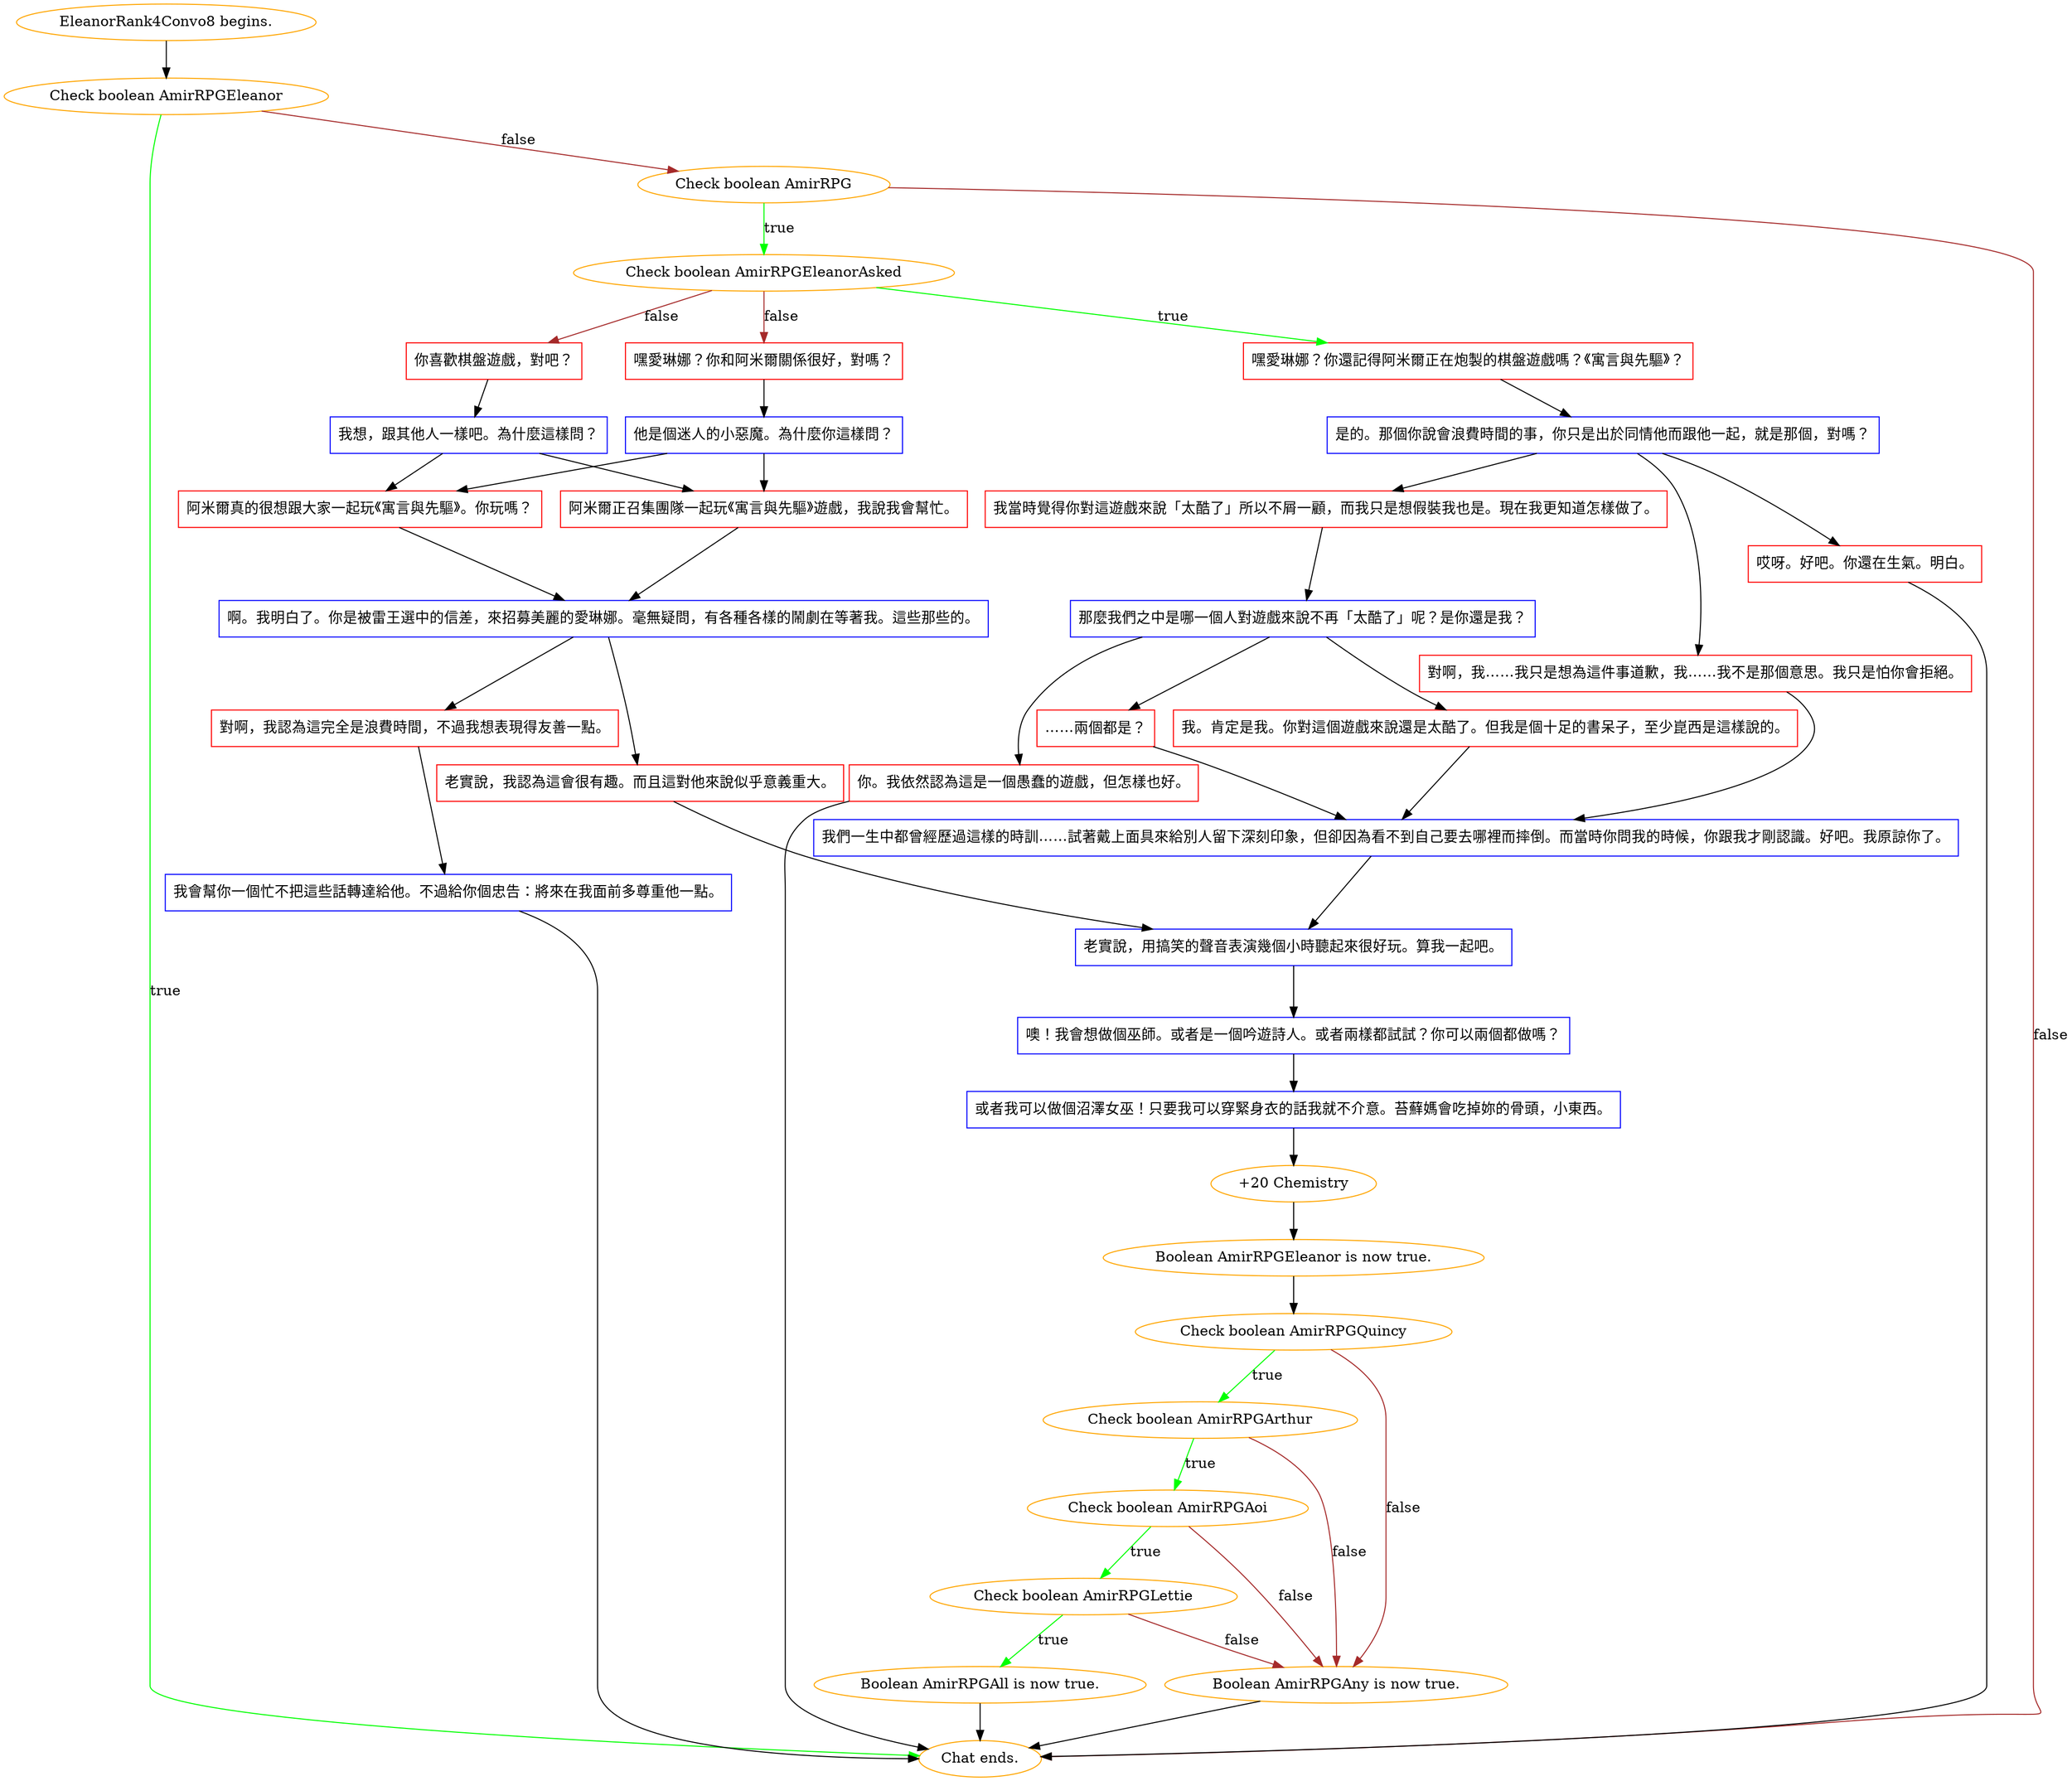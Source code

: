 digraph {
	"EleanorRank4Convo8 begins." [color=orange];
		"EleanorRank4Convo8 begins." -> j1650638022;
	j1650638022 [label="Check boolean AmirRPGEleanor",color=orange];
		j1650638022 -> "Chat ends." [label=true,color=green];
		j1650638022 -> j3079612182 [label=false,color=brown];
	"Chat ends." [color=orange];
	j3079612182 [label="Check boolean AmirRPG",color=orange];
		j3079612182 -> j1871124460 [label=true,color=green];
		j3079612182 -> "Chat ends." [label=false,color=brown];
	j1871124460 [label="Check boolean AmirRPGEleanorAsked",color=orange];
		j1871124460 -> j478285675 [label=true,color=green];
		j1871124460 -> j729127360 [label=false,color=brown];
		j1871124460 -> j3855338183 [label=false,color=brown];
	j478285675 [label="嘿愛琳娜？你還記得阿米爾正在炮製的棋盤遊戲嗎？《寓言與先驅》？",shape=box,color=red];
		j478285675 -> j1510404940;
	j729127360 [label="嘿愛琳娜？你和阿米爾關係很好，對嗎？",shape=box,color=red];
		j729127360 -> j928238246;
	j3855338183 [label="你喜歡棋盤遊戲，對吧？",shape=box,color=red];
		j3855338183 -> j4005815469;
	j1510404940 [label="是的。那個你說會浪費時間的事，你只是出於同情他而跟他一起，就是那個，對嗎？",shape=box,color=blue];
		j1510404940 -> j465819066;
		j1510404940 -> j3473211220;
		j1510404940 -> j3151481828;
	j928238246 [label="他是個迷人的小惡魔。為什麼你這樣問？",shape=box,color=blue];
		j928238246 -> j3986960430;
		j928238246 -> j2598816679;
	j4005815469 [label="我想，跟其他人一樣吧。為什麼這樣問？",shape=box,color=blue];
		j4005815469 -> j3986960430;
		j4005815469 -> j2598816679;
	j465819066 [label="哎呀。好吧。你還在生氣。明白。",shape=box,color=red];
		j465819066 -> "Chat ends.";
	j3473211220 [label="我當時覺得你對這遊戲來說「太酷了」所以不屑一顧，而我只是想假裝我也是。現在我更知道怎樣做了。",shape=box,color=red];
		j3473211220 -> j1940356104;
	j3151481828 [label="對啊，我……我只是想為這件事道歉，我……我不是那個意思。我只是怕你會拒絕。",shape=box,color=red];
		j3151481828 -> j1810663769;
	j3986960430 [label="阿米爾正召集團隊一起玩《寓言與先驅》遊戲，我說我會幫忙。",shape=box,color=red];
		j3986960430 -> j3436232548;
	j2598816679 [label="阿米爾真的很想跟大家一起玩《寓言與先驅》。你玩嗎？",shape=box,color=red];
		j2598816679 -> j3436232548;
	j1940356104 [label="那麼我們之中是哪一個人對遊戲來說不再「太酷了」呢？是你還是我？",shape=box,color=blue];
		j1940356104 -> j1762265424;
		j1940356104 -> j2209576002;
		j1940356104 -> j2387866265;
	j1810663769 [label="我們一生中都曾經歷過這樣的時訓……試著戴上面具來給別人留下深刻印象，但卻因為看不到自己要去哪裡而摔倒。而當時你問我的時候，你跟我才剛認識。好吧。我原諒你了。",shape=box,color=blue];
		j1810663769 -> j1287282262;
	j3436232548 [label="啊。我明白了。你是被雷王選中的信差，來招募美麗的愛琳娜。毫無疑問，有各種各樣的鬧劇在等著我。這些那些的。",shape=box,color=blue];
		j3436232548 -> j4152270118;
		j3436232548 -> j2915324538;
	j1762265424 [label="你。我依然認為這是一個愚蠢的遊戲，但怎樣也好。",shape=box,color=red];
		j1762265424 -> "Chat ends.";
	j2209576002 [label="我。肯定是我。你對這個遊戲來說還是太酷了。但我是個十足的書呆子，至少崑西是這樣說的。",shape=box,color=red];
		j2209576002 -> j1810663769;
	j2387866265 [label="……兩個都是？",shape=box,color=red];
		j2387866265 -> j1810663769;
	j1287282262 [label="老實說，用搞笑的聲音表演幾個小時聽起來很好玩。算我一起吧。",shape=box,color=blue];
		j1287282262 -> j3382572270;
	j4152270118 [label="老實說，我認為這會很有趣。而且這對他來說似乎意義重大。",shape=box,color=red];
		j4152270118 -> j1287282262;
	j2915324538 [label="對啊，我認為這完全是浪費時間，不過我想表現得友善一點。",shape=box,color=red];
		j2915324538 -> j4215200677;
	j3382572270 [label="噢！我會想做個巫師。或者是一個吟遊詩人。或者兩樣都試試？你可以兩個都做嗎？",shape=box,color=blue];
		j3382572270 -> j3665324459;
	j4215200677 [label="我會幫你一個忙不把這些話轉達給他。不過給你個忠告：將來在我面前多尊重他一點。",shape=box,color=blue];
		j4215200677 -> "Chat ends.";
	j3665324459 [label="或者我可以做個沼澤女巫！只要我可以穿緊身衣的話我就不介意。苔蘚媽會吃掉妳的骨頭，小東西。",shape=box,color=blue];
		j3665324459 -> j465888453;
	j465888453 [label="+20 Chemistry",color=orange];
		j465888453 -> j3536246707;
	j3536246707 [label="Boolean AmirRPGEleanor is now true.",color=orange];
		j3536246707 -> j341292291;
	j341292291 [label="Check boolean AmirRPGQuincy",color=orange];
		j341292291 -> j3041201257 [label=true,color=green];
		j341292291 -> j1992773596 [label=false,color=brown];
	j3041201257 [label="Check boolean AmirRPGArthur",color=orange];
		j3041201257 -> j3736142330 [label=true,color=green];
		j3041201257 -> j1992773596 [label=false,color=brown];
	j1992773596 [label="Boolean AmirRPGAny is now true.",color=orange];
		j1992773596 -> "Chat ends.";
	j3736142330 [label="Check boolean AmirRPGAoi",color=orange];
		j3736142330 -> j3776937837 [label=true,color=green];
		j3736142330 -> j1992773596 [label=false,color=brown];
	j3776937837 [label="Check boolean AmirRPGLettie",color=orange];
		j3776937837 -> j2677000302 [label=true,color=green];
		j3776937837 -> j1992773596 [label=false,color=brown];
	j2677000302 [label="Boolean AmirRPGAll is now true.",color=orange];
		j2677000302 -> "Chat ends.";
}